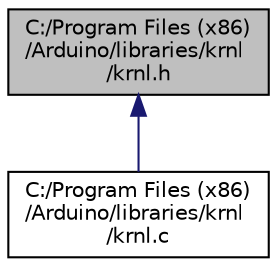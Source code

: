 digraph "C:/Program Files (x86)/Arduino/libraries/krnl/krnl.h"
{
  edge [fontname="Helvetica",fontsize="10",labelfontname="Helvetica",labelfontsize="10"];
  node [fontname="Helvetica",fontsize="10",shape=record];
  Node1 [label="C:/Program Files (x86)\l/Arduino/libraries/krnl\l/krnl.h",height=0.2,width=0.4,color="black", fillcolor="grey75", style="filled", fontcolor="black"];
  Node1 -> Node2 [dir="back",color="midnightblue",fontsize="10",style="solid",fontname="Helvetica"];
  Node2 [label="C:/Program Files (x86)\l/Arduino/libraries/krnl\l/krnl.c",height=0.2,width=0.4,color="black", fillcolor="white", style="filled",URL="$krnl_8c.html"];
}
